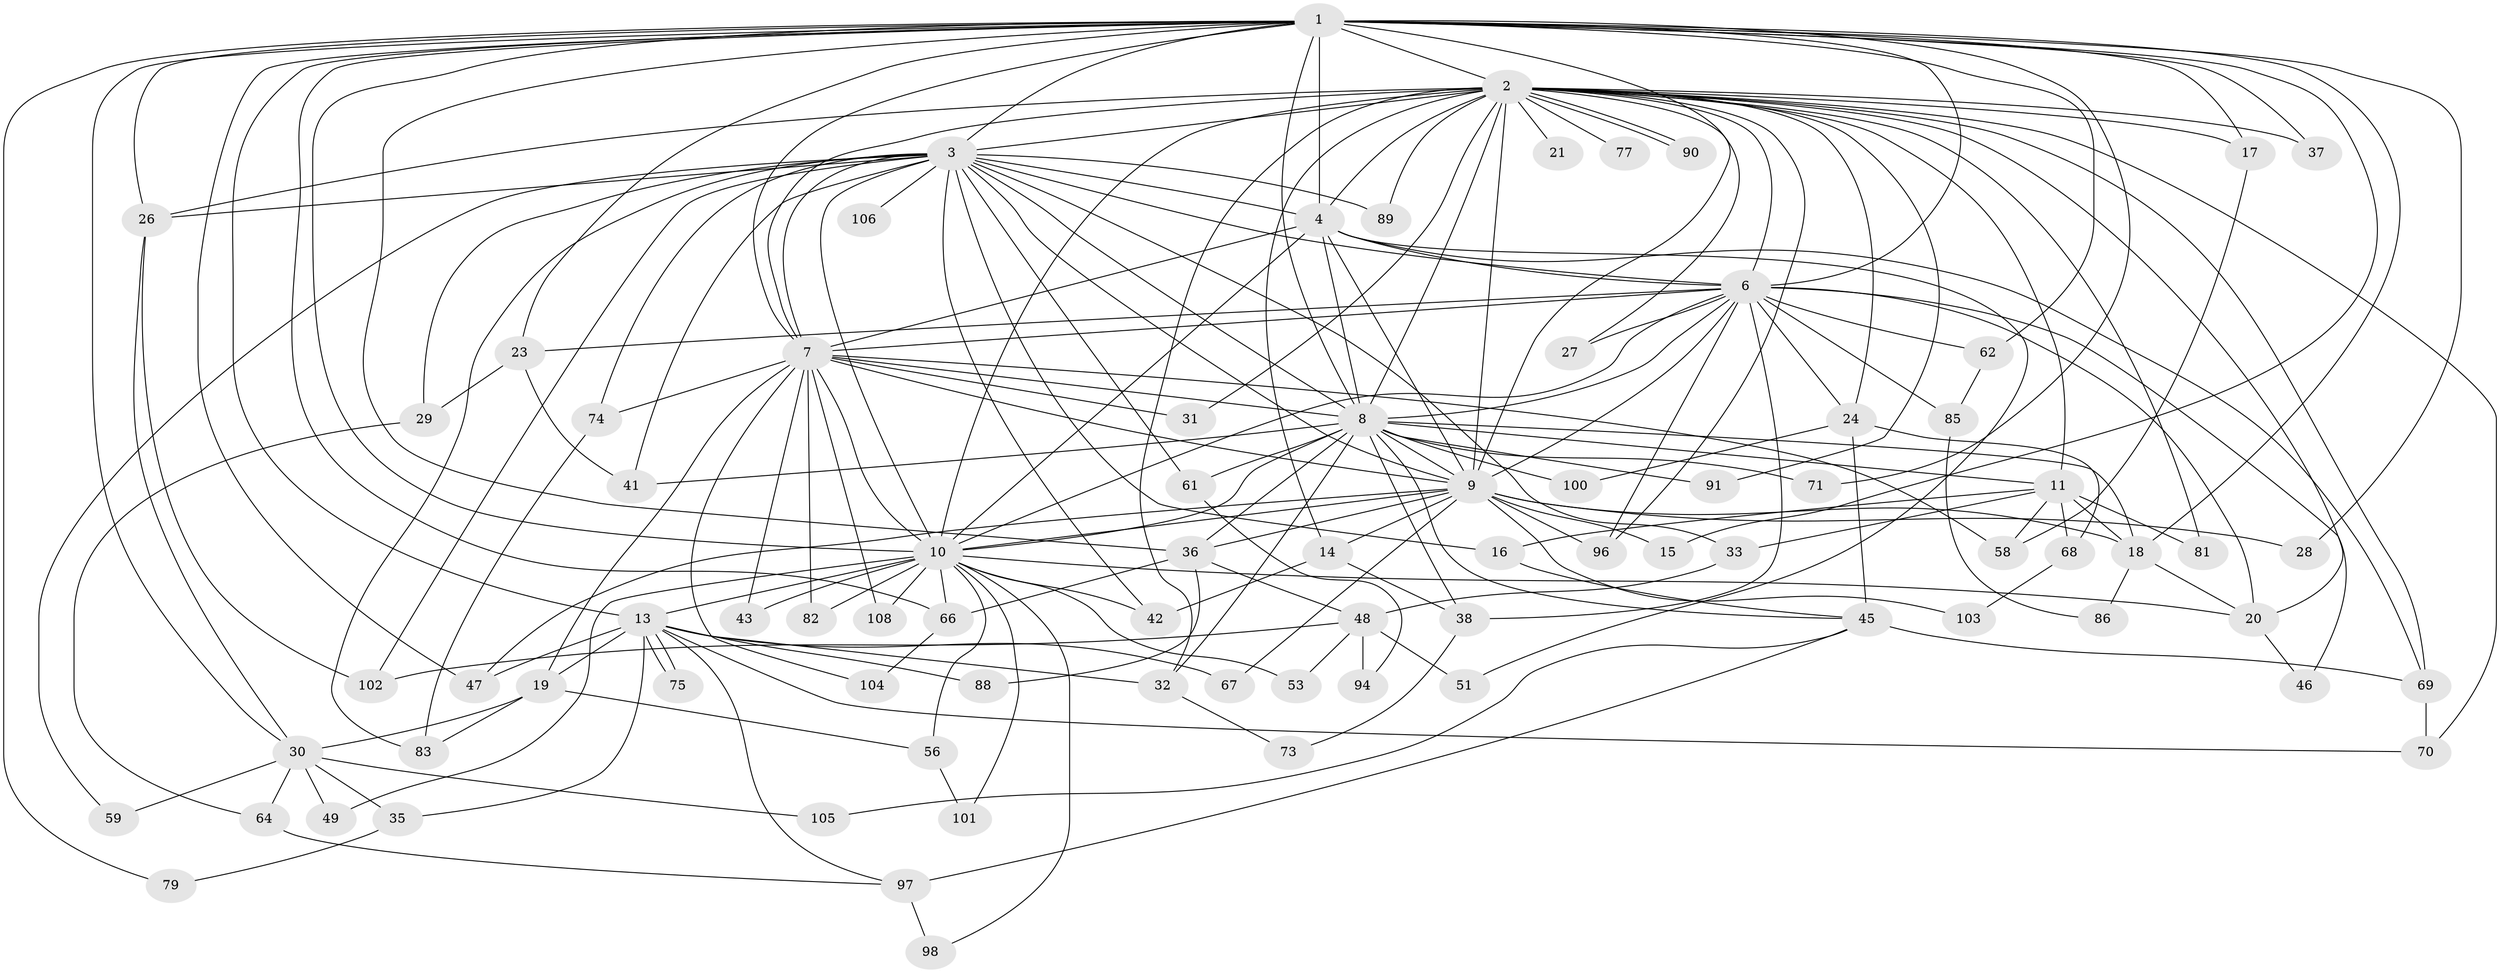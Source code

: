 // Generated by graph-tools (version 1.1) at 2025/23/03/03/25 07:23:37]
// undirected, 81 vertices, 198 edges
graph export_dot {
graph [start="1"]
  node [color=gray90,style=filled];
  1 [super="+12"];
  2 [super="+5"];
  3 [super="+25"];
  4;
  6 [super="+34"];
  7 [super="+54"];
  8 [super="+95"];
  9 [super="+52"];
  10 [super="+72"];
  11 [super="+40"];
  13 [super="+93"];
  14;
  15;
  16;
  17 [super="+22"];
  18 [super="+80"];
  19 [super="+55"];
  20 [super="+92"];
  21;
  23;
  24 [super="+57"];
  26 [super="+63"];
  27;
  28;
  29;
  30 [super="+87"];
  31;
  32 [super="+39"];
  33;
  35;
  36 [super="+84"];
  37;
  38 [super="+44"];
  41 [super="+50"];
  42 [super="+65"];
  43;
  45;
  46;
  47 [super="+60"];
  48 [super="+110"];
  49;
  51;
  53;
  56;
  58 [super="+78"];
  59;
  61;
  62;
  64;
  66 [super="+111"];
  67;
  68;
  69 [super="+76"];
  70;
  71;
  73;
  74 [super="+107"];
  75;
  77;
  79;
  81;
  82;
  83;
  85;
  86;
  88;
  89;
  90;
  91;
  94;
  96 [super="+109"];
  97 [super="+99"];
  98;
  100;
  101;
  102;
  103;
  104;
  105;
  106;
  108;
  1 -- 2 [weight=2];
  1 -- 3;
  1 -- 4 [weight=2];
  1 -- 6 [weight=2];
  1 -- 7;
  1 -- 8;
  1 -- 9 [weight=2];
  1 -- 10;
  1 -- 13;
  1 -- 15;
  1 -- 18;
  1 -- 26;
  1 -- 28;
  1 -- 36;
  1 -- 37;
  1 -- 47;
  1 -- 66;
  1 -- 71;
  1 -- 79;
  1 -- 17;
  1 -- 23;
  1 -- 30;
  1 -- 62;
  2 -- 3 [weight=2];
  2 -- 4 [weight=2];
  2 -- 6 [weight=2];
  2 -- 7 [weight=2];
  2 -- 8 [weight=2];
  2 -- 9 [weight=2];
  2 -- 10 [weight=2];
  2 -- 11;
  2 -- 17;
  2 -- 21 [weight=2];
  2 -- 24;
  2 -- 26;
  2 -- 27;
  2 -- 31;
  2 -- 70;
  2 -- 89;
  2 -- 90;
  2 -- 90;
  2 -- 91;
  2 -- 69;
  2 -- 77;
  2 -- 14;
  2 -- 81;
  2 -- 20;
  2 -- 32;
  2 -- 37;
  2 -- 96;
  3 -- 4;
  3 -- 6;
  3 -- 7;
  3 -- 8;
  3 -- 9 [weight=2];
  3 -- 10;
  3 -- 16;
  3 -- 29;
  3 -- 33;
  3 -- 41;
  3 -- 42;
  3 -- 59;
  3 -- 74;
  3 -- 89;
  3 -- 102;
  3 -- 83;
  3 -- 106;
  3 -- 61;
  3 -- 26;
  4 -- 6;
  4 -- 7;
  4 -- 8;
  4 -- 9;
  4 -- 10;
  4 -- 51;
  4 -- 69;
  6 -- 7 [weight=2];
  6 -- 8;
  6 -- 9;
  6 -- 10;
  6 -- 23;
  6 -- 24;
  6 -- 27;
  6 -- 46;
  6 -- 62;
  6 -- 85;
  6 -- 96;
  6 -- 38;
  6 -- 20;
  7 -- 8;
  7 -- 9;
  7 -- 10;
  7 -- 19;
  7 -- 31;
  7 -- 43;
  7 -- 74;
  7 -- 82;
  7 -- 104;
  7 -- 108;
  7 -- 58;
  8 -- 9;
  8 -- 10;
  8 -- 11;
  8 -- 32;
  8 -- 36;
  8 -- 38;
  8 -- 45;
  8 -- 61;
  8 -- 71;
  8 -- 91;
  8 -- 41;
  8 -- 18;
  8 -- 100;
  9 -- 10;
  9 -- 14;
  9 -- 15;
  9 -- 18;
  9 -- 28;
  9 -- 47;
  9 -- 67;
  9 -- 96;
  9 -- 103;
  9 -- 36;
  10 -- 13;
  10 -- 20;
  10 -- 42;
  10 -- 43;
  10 -- 49;
  10 -- 53;
  10 -- 56;
  10 -- 66;
  10 -- 82;
  10 -- 98;
  10 -- 101;
  10 -- 108;
  11 -- 16;
  11 -- 33;
  11 -- 58;
  11 -- 68;
  11 -- 81;
  11 -- 18;
  13 -- 19 [weight=2];
  13 -- 35;
  13 -- 67;
  13 -- 75;
  13 -- 75;
  13 -- 88;
  13 -- 97;
  13 -- 70;
  13 -- 47;
  13 -- 32;
  14 -- 38;
  14 -- 42;
  16 -- 45;
  17 -- 58;
  18 -- 86;
  18 -- 20;
  19 -- 56;
  19 -- 83;
  19 -- 30;
  20 -- 46;
  23 -- 29;
  23 -- 41;
  24 -- 68;
  24 -- 100;
  24 -- 45;
  26 -- 30;
  26 -- 102;
  29 -- 64;
  30 -- 35;
  30 -- 49;
  30 -- 59;
  30 -- 64;
  30 -- 105;
  32 -- 73;
  33 -- 48;
  35 -- 79;
  36 -- 48;
  36 -- 88;
  36 -- 66;
  38 -- 73;
  45 -- 105;
  45 -- 97;
  45 -- 69;
  48 -- 51;
  48 -- 53;
  48 -- 94;
  48 -- 102;
  56 -- 101;
  61 -- 94;
  62 -- 85;
  64 -- 97;
  66 -- 104;
  68 -- 103;
  69 -- 70;
  74 -- 83;
  85 -- 86;
  97 -- 98;
}
